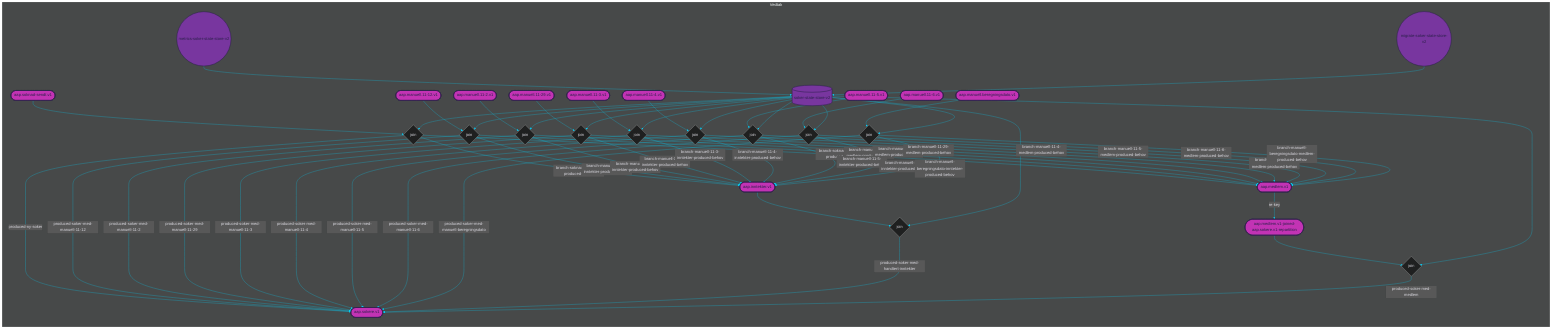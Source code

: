 %%{init: {'theme': 'dark', 'themeVariables': { 'primaryColor': '#07cff6', 'textColor': '#dad9e0', 'lineColor': '#07cff6'}}}%%

graph LR

subgraph Vedtak
    %% TOPICS
    aap.soknad-sendt.v1([aap.soknad-sendt.v1])
	aap.manuell.11-12.v1([aap.manuell.11-12.v1])
	aap.manuell.11-2.v1([aap.manuell.11-2.v1])
	aap.manuell.11-29.v1([aap.manuell.11-29.v1])
	aap.manuell.11-3.v1([aap.manuell.11-3.v1])
	aap.manuell.11-4.v1([aap.manuell.11-4.v1])
	aap.manuell.11-5.v1([aap.manuell.11-5.v1])
	aap.manuell.11-6.v1([aap.manuell.11-6.v1])
	aap.manuell.beregningsdato.v1([aap.manuell.beregningsdato.v1])
	aap.sokere.v1([aap.sokere.v1])
	aap.inntekter.v1([aap.inntekter.v1])
	aap.medlem.v1-joined-aap.sokere.v1-repartition([aap.medlem.v1-joined-aap.sokere.v1-repartition])
	aap.medlem.v1([aap.medlem.v1])
    
    %% JOINS
    join-0{join}
	join-1{join}
	join-2{join}
	join-3{join}
	join-4{join}
	join-5{join}
	join-6{join}
	join-7{join}
	join-8{join}
	join-9{join}
	join-10{join}
    
    %% STATE STORES
    soker-state-store-v2[(soker-state-store-v2)]
    
    %% PROCESSOR API JOBS
    metrics-soker-state-store-v2((metrics-soker-state-store-v2))
	migrate-soker-state-store-v2((migrate-soker-state-store-v2))
    
    %% JOIN STREAMS
    aap.soknad-sendt.v1 --> join-0
	soker-state-store-v2 --> join-0
	join-0 --> |branch-soknad-inntekter-produced-behov| aap.inntekter.v1
	join-0 --> |branch-soknad-medlem-produced-behov| aap.medlem.v1
	join-0 --> |produced-ny-soker| aap.sokere.v1
	aap.manuell.11-12.v1 --> join-1
	soker-state-store-v2 --> join-1
	join-1 --> |branch-manuell-11-12-inntekter-produced-behov| aap.inntekter.v1
	join-1 --> |branch-manuell-11-12-medlem-produced-behov| aap.medlem.v1
	join-1 --> |produced-soker-med-manuell-11-12| aap.sokere.v1
	aap.manuell.11-2.v1 --> join-2
	soker-state-store-v2 --> join-2
	join-2 --> |branch-manuell-11-2-medlem-produced-behov| aap.medlem.v1
	join-2 --> |branch-manuell-11-2-inntekter-produced-behov| aap.inntekter.v1
	join-2 --> |produced-soker-med-manuell-11-2| aap.sokere.v1
	aap.manuell.11-29.v1 --> join-3
	soker-state-store-v2 --> join-3
	join-3 --> |branch-manuell-11-29-medlem-produced-behov| aap.medlem.v1
	join-3 --> |branch-manuell-11-29-inntekter-produced-behov| aap.inntekter.v1
	join-3 --> |produced-soker-med-manuell-11-29| aap.sokere.v1
	aap.manuell.11-3.v1 --> join-4
	soker-state-store-v2 --> join-4
	join-4 --> |branch-manuell-11-3-inntekter-produced-behov| aap.inntekter.v1
	join-4 --> |branch-manuell-11-3-medlem-produced-behov| aap.medlem.v1
	join-4 --> |produced-soker-med-manuell-11-3| aap.sokere.v1
	aap.manuell.11-4.v1 --> join-5
	soker-state-store-v2 --> join-5
	join-5 --> |branch-manuell-11-4-medlem-produced-behov| aap.medlem.v1
	join-5 --> |branch-manuell-11-4-inntekter-produced-behov| aap.inntekter.v1
	join-5 --> |produced-soker-med-manuell-11-4| aap.sokere.v1
	aap.manuell.11-5.v1 --> join-6
	soker-state-store-v2 --> join-6
	join-6 --> |produced-soker-med-manuell-11-5| aap.sokere.v1
	join-6 --> |branch-manuell-11-5-medlem-produced-behov| aap.medlem.v1
	join-6 --> |branch-manuell-11-5-inntekter-produced-behov| aap.inntekter.v1
	aap.manuell.11-6.v1 --> join-7
	soker-state-store-v2 --> join-7
	join-7 --> |branch-manuell-11-6-inntekter-produced-behov| aap.inntekter.v1
	join-7 --> |branch-manuell-11-6-medlem-produced-behov| aap.medlem.v1
	join-7 --> |produced-soker-med-manuell-11-6| aap.sokere.v1
	aap.manuell.beregningsdato.v1 --> join-8
	soker-state-store-v2 --> join-8
	join-8 --> |branch-manuell-beregningsdato-inntekter-produced-behov| aap.inntekter.v1
	join-8 --> |branch-manuell-beregningsdato-medlem-produced-behov| aap.medlem.v1
	join-8 --> |produced-soker-med-manuell-beregningsdato| aap.sokere.v1
	aap.inntekter.v1 --> join-9
	soker-state-store-v2 --> join-9
	join-9 --> |produced-soker-med-handtert-inntekter| aap.sokere.v1
	aap.medlem.v1-joined-aap.sokere.v1-repartition --> join-10
	soker-state-store-v2 --> join-10
	join-10 --> |produced-soker-med-medlem| aap.sokere.v1
    
    %% JOB STREAMS
    metrics-soker-state-store-v2 --> soker-state-store-v2
	migrate-soker-state-store-v2 --> soker-state-store-v2
    
    %% REPARTITION STREAMS
    aap.medlem.v1 --> |re-key| aap.medlem.v1-joined-aap.sokere.v1-repartition
end

%% COLORS
%% light    #dad9e0
%% purple   #78369f
%% pink     #c233b4
%% dark     #2a204a
%% blue     #07cff6

%% STYLES
style aap.soknad-sendt.v1 fill:#c233b4, stroke:#2a204a, stroke-width:2px, color:#2a204a
style aap.manuell.11-12.v1 fill:#c233b4, stroke:#2a204a, stroke-width:2px, color:#2a204a
style aap.manuell.11-2.v1 fill:#c233b4, stroke:#2a204a, stroke-width:2px, color:#2a204a
style aap.manuell.11-29.v1 fill:#c233b4, stroke:#2a204a, stroke-width:2px, color:#2a204a
style aap.manuell.11-3.v1 fill:#c233b4, stroke:#2a204a, stroke-width:2px, color:#2a204a
style aap.manuell.11-4.v1 fill:#c233b4, stroke:#2a204a, stroke-width:2px, color:#2a204a
style aap.manuell.11-5.v1 fill:#c233b4, stroke:#2a204a, stroke-width:2px, color:#2a204a
style aap.manuell.11-6.v1 fill:#c233b4, stroke:#2a204a, stroke-width:2px, color:#2a204a
style aap.manuell.beregningsdato.v1 fill:#c233b4, stroke:#2a204a, stroke-width:2px, color:#2a204a
style aap.sokere.v1 fill:#c233b4, stroke:#2a204a, stroke-width:2px, color:#2a204a
style aap.inntekter.v1 fill:#c233b4, stroke:#2a204a, stroke-width:2px, color:#2a204a
style aap.medlem.v1-joined-aap.sokere.v1-repartition fill:#c233b4, stroke:#2a204a, stroke-width:2px, color:#2a204a
style aap.medlem.v1 fill:#c233b4, stroke:#2a204a, stroke-width:2px, color:#2a204a
style soker-state-store-v2 fill:#78369f, stroke:#2a204a, stroke-width:2px, color:#2a204a
style metrics-soker-state-store-v2 fill:#78369f, stroke:#2a204a, stroke-width:2px, color:#2a204a
style migrate-soker-state-store-v2 fill:#78369f, stroke:#2a204a, stroke-width:2px, color:#2a204a